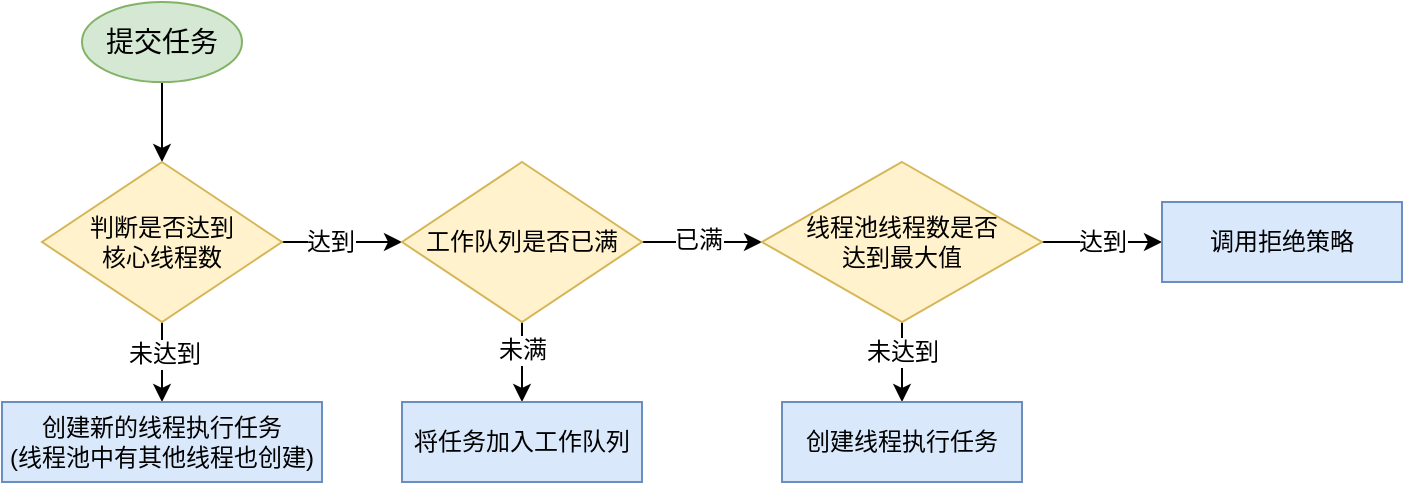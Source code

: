 <mxfile version="15.8.7" type="device"><diagram id="xBjuJ5AfFNWlBSGK1vSN" name="第 1 页"><mxGraphModel dx="760" dy="591" grid="1" gridSize="10" guides="1" tooltips="1" connect="1" arrows="1" fold="1" page="1" pageScale="1" pageWidth="827" pageHeight="583" math="0" shadow="0"><root><mxCell id="0"/><mxCell id="1" parent="0"/><mxCell id="chAcOia-NiraHb0ku-pA-7" value="" style="edgeStyle=orthogonalEdgeStyle;rounded=0;orthogonalLoop=1;jettySize=auto;html=1;fontSize=14;" edge="1" parent="1" source="chAcOia-NiraHb0ku-pA-1" target="chAcOia-NiraHb0ku-pA-6"><mxGeometry relative="1" as="geometry"/></mxCell><mxCell id="chAcOia-NiraHb0ku-pA-1" value="提交任务" style="ellipse;whiteSpace=wrap;html=1;fontSize=14;fillColor=#d5e8d4;strokeColor=#82b366;" vertex="1" parent="1"><mxGeometry x="80" y="120" width="80" height="40" as="geometry"/></mxCell><mxCell id="chAcOia-NiraHb0ku-pA-9" value="" style="edgeStyle=orthogonalEdgeStyle;rounded=0;orthogonalLoop=1;jettySize=auto;html=1;fontSize=12;" edge="1" parent="1" source="chAcOia-NiraHb0ku-pA-6" target="chAcOia-NiraHb0ku-pA-8"><mxGeometry relative="1" as="geometry"><Array as="points"><mxPoint x="120" y="290"/><mxPoint x="120" y="290"/></Array></mxGeometry></mxCell><mxCell id="chAcOia-NiraHb0ku-pA-13" value="未达到" style="edgeLabel;html=1;align=center;verticalAlign=middle;resizable=0;points=[];fontSize=12;" vertex="1" connectable="0" parent="chAcOia-NiraHb0ku-pA-9"><mxGeometry x="-0.233" y="1" relative="1" as="geometry"><mxPoint as="offset"/></mxGeometry></mxCell><mxCell id="chAcOia-NiraHb0ku-pA-11" value="" style="edgeStyle=orthogonalEdgeStyle;rounded=0;orthogonalLoop=1;jettySize=auto;html=1;fontSize=12;" edge="1" parent="1" source="chAcOia-NiraHb0ku-pA-6" target="chAcOia-NiraHb0ku-pA-10"><mxGeometry relative="1" as="geometry"/></mxCell><mxCell id="chAcOia-NiraHb0ku-pA-12" value="达到" style="edgeLabel;html=1;align=center;verticalAlign=middle;resizable=0;points=[];fontSize=12;" vertex="1" connectable="0" parent="chAcOia-NiraHb0ku-pA-11"><mxGeometry x="-0.248" y="1" relative="1" as="geometry"><mxPoint x="1" y="1" as="offset"/></mxGeometry></mxCell><mxCell id="chAcOia-NiraHb0ku-pA-6" value="判断是否达到&lt;br style=&quot;font-size: 12px;&quot;&gt;核心线程数" style="rhombus;whiteSpace=wrap;html=1;fontSize=12;strokeColor=#d6b656;fillColor=#fff2cc;" vertex="1" parent="1"><mxGeometry x="60" y="200" width="120" height="80" as="geometry"/></mxCell><mxCell id="chAcOia-NiraHb0ku-pA-8" value="创建新的线程执行任务&lt;br&gt;(线程池中有其他线程也创建)" style="whiteSpace=wrap;html=1;fontSize=12;strokeColor=#6c8ebf;fillColor=#dae8fc;" vertex="1" parent="1"><mxGeometry x="40" y="320" width="160" height="40" as="geometry"/></mxCell><mxCell id="chAcOia-NiraHb0ku-pA-15" value="" style="edgeStyle=orthogonalEdgeStyle;rounded=0;orthogonalLoop=1;jettySize=auto;html=1;fontSize=12;" edge="1" parent="1" source="chAcOia-NiraHb0ku-pA-10" target="chAcOia-NiraHb0ku-pA-14"><mxGeometry relative="1" as="geometry"/></mxCell><mxCell id="chAcOia-NiraHb0ku-pA-21" value="已满" style="edgeLabel;html=1;align=center;verticalAlign=middle;resizable=0;points=[];fontSize=12;" vertex="1" connectable="0" parent="chAcOia-NiraHb0ku-pA-15"><mxGeometry x="-0.084" y="1" relative="1" as="geometry"><mxPoint as="offset"/></mxGeometry></mxCell><mxCell id="chAcOia-NiraHb0ku-pA-19" value="" style="edgeStyle=orthogonalEdgeStyle;rounded=0;orthogonalLoop=1;jettySize=auto;html=1;fontSize=12;" edge="1" parent="1" source="chAcOia-NiraHb0ku-pA-10" target="chAcOia-NiraHb0ku-pA-18"><mxGeometry relative="1" as="geometry"/></mxCell><mxCell id="chAcOia-NiraHb0ku-pA-20" value="未满" style="edgeLabel;html=1;align=center;verticalAlign=middle;resizable=0;points=[];fontSize=12;" vertex="1" connectable="0" parent="chAcOia-NiraHb0ku-pA-19"><mxGeometry x="-0.29" relative="1" as="geometry"><mxPoint as="offset"/></mxGeometry></mxCell><mxCell id="chAcOia-NiraHb0ku-pA-10" value="工作队列是否已满" style="rhombus;whiteSpace=wrap;html=1;strokeColor=#d6b656;fillColor=#fff2cc;" vertex="1" parent="1"><mxGeometry x="240" y="200" width="120" height="80" as="geometry"/></mxCell><mxCell id="chAcOia-NiraHb0ku-pA-23" value="" style="edgeStyle=orthogonalEdgeStyle;rounded=0;orthogonalLoop=1;jettySize=auto;html=1;fontSize=12;" edge="1" parent="1" source="chAcOia-NiraHb0ku-pA-14" target="chAcOia-NiraHb0ku-pA-22"><mxGeometry relative="1" as="geometry"/></mxCell><mxCell id="chAcOia-NiraHb0ku-pA-24" value="未达到" style="edgeLabel;html=1;align=center;verticalAlign=middle;resizable=0;points=[];fontSize=12;" vertex="1" connectable="0" parent="chAcOia-NiraHb0ku-pA-23"><mxGeometry x="-0.27" relative="1" as="geometry"><mxPoint as="offset"/></mxGeometry></mxCell><mxCell id="chAcOia-NiraHb0ku-pA-28" value="" style="edgeStyle=orthogonalEdgeStyle;rounded=0;orthogonalLoop=1;jettySize=auto;html=1;fontSize=12;" edge="1" parent="1" source="chAcOia-NiraHb0ku-pA-14" target="chAcOia-NiraHb0ku-pA-27"><mxGeometry relative="1" as="geometry"/></mxCell><mxCell id="chAcOia-NiraHb0ku-pA-30" value="达到" style="edgeLabel;html=1;align=center;verticalAlign=middle;resizable=0;points=[];fontSize=12;" vertex="1" connectable="0" parent="chAcOia-NiraHb0ku-pA-28"><mxGeometry x="-0.273" y="-1" relative="1" as="geometry"><mxPoint x="8" y="-1" as="offset"/></mxGeometry></mxCell><mxCell id="chAcOia-NiraHb0ku-pA-14" value="线程池线程数是否&lt;br&gt;达到最大值" style="rhombus;whiteSpace=wrap;html=1;strokeColor=#d6b656;fillColor=#fff2cc;" vertex="1" parent="1"><mxGeometry x="420" y="200" width="140" height="80" as="geometry"/></mxCell><mxCell id="chAcOia-NiraHb0ku-pA-18" value="将任务加入工作队列" style="whiteSpace=wrap;html=1;strokeColor=#6c8ebf;fillColor=#dae8fc;" vertex="1" parent="1"><mxGeometry x="240" y="320" width="120" height="40" as="geometry"/></mxCell><mxCell id="chAcOia-NiraHb0ku-pA-22" value="创建线程执行任务" style="whiteSpace=wrap;html=1;strokeColor=#6c8ebf;fillColor=#dae8fc;" vertex="1" parent="1"><mxGeometry x="430" y="320" width="120" height="40" as="geometry"/></mxCell><mxCell id="chAcOia-NiraHb0ku-pA-27" value="调用拒绝策略" style="whiteSpace=wrap;html=1;strokeColor=#6c8ebf;fillColor=#dae8fc;" vertex="1" parent="1"><mxGeometry x="620" y="220" width="120" height="40" as="geometry"/></mxCell></root></mxGraphModel></diagram></mxfile>